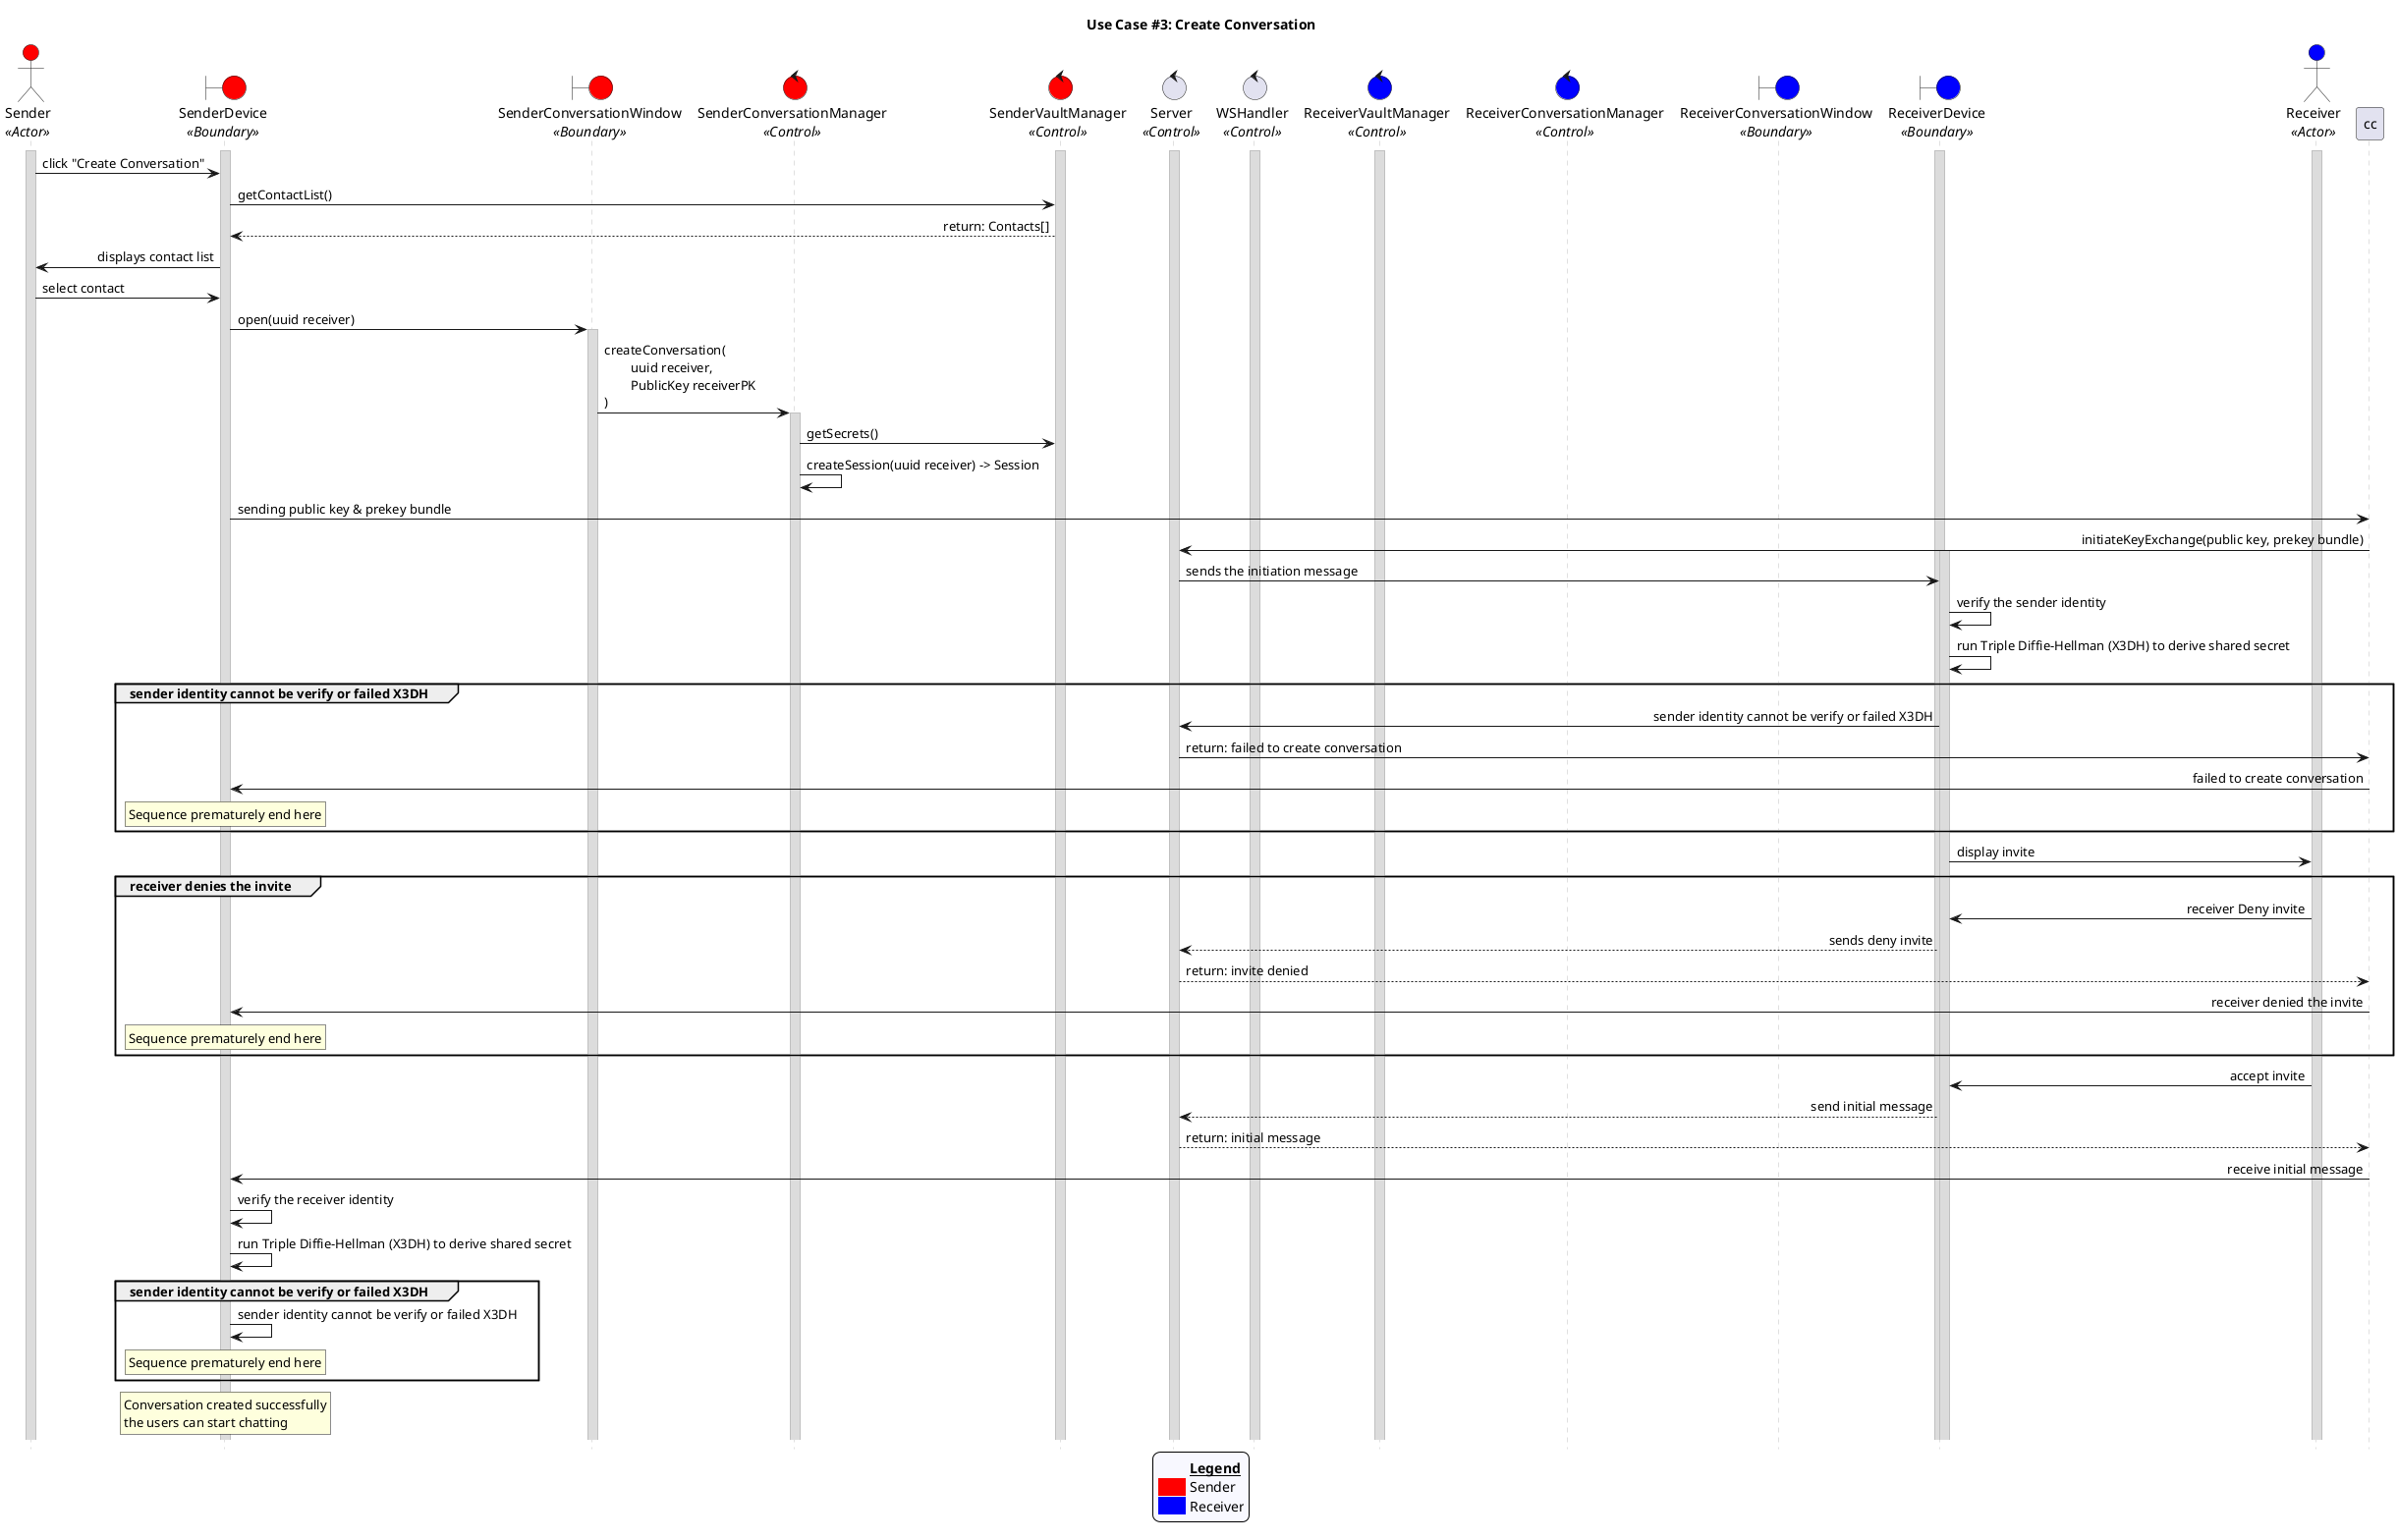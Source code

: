 @startuml uc03
title "Use Case #3: Create Conversation"

'Styling goes here
hide footbox
skinparam stereotypePosition bottom
skinparam sequenceMessageAlign direction
skinparam sequence {
	LifeLineBorderColor #Silver
	LifeLineBackgroundColor #Gainsboro
}

'Add a legend plus styling
skinparam legend {
	backgroundColor #GhostWhite
	entrySeparator #GhostWhite
}

legend bottom
	<#GhostWhite,#GhostWhite>|	|= __Legend__ |
	|<#red> | Sender|
	|<#blue> | Receiver|
endlegend

'Setup the objects involved here
actor Sender as s <<Actor>> #red
boundary SenderDevice as sd <<Boundary>> #red
boundary SenderConversationWindow as scw <<Boundary>> #red
control SenderConversationManager as scm <<Control>> #red
control SenderVaultManager as svm <<Control>> #red
control Server as srv <<Control>>
control WSHandler as ws <<Control>>
control ReceiverVaultManager as rvm <<Control>> #blue
control ReceiverConversationManager as rcm <<Control>> #blue
boundary ReceiverConversationWindow as rcw <<Boundary>> #blue
boundary ReceiverDevice as rd <<Boundary>> #blue
actor Receiver as r <<Actor>> #blue

'Setup persistent objects here
activate s
activate sd
activate svm
activate srv
activate ws
activate rvm
activate rd
activate r

'--- FLOW OF CONTROL STARTS HERE ---
'Sender press creates conversation and select the user from the contact list. The sender's vault manager gets the user's details.
s -> sd: click "Create Conversation"
sd -> svm: getContactList()
svm --> sd: return: Contacts[]
sd -> s: displays contact list
s -> sd: select contact

'Sender's device creates a new conversation handler and window and performs the first steps of the cryptographic key exchange operation.
sd -> scw: open(uuid receiver)
activate scw
scw -> scm: createConversation(\n\tuuid receiver, \n\tPublicKey receiverPK\n)
activate scm
scm -> svm: getSecrets()
scm -> scm: createSession(uuid receiver) -> Session


'---------------------------------------------------

' Sender device sends the public key and prekey bundle to the server
sd -> cc: sending public key & prekey bundle
cc -> srv: initiateKeyExchange(public key, prekey bundle)

' Server sends the initiation message to the receiver device and receiver device verifies the sender identity
activate rd
srv -> rd: sends the initiation message
rd -> rd: verify the sender identity
rd -> rd: run Triple Diffie-Hellman (X3DH) to derive shared secret

' Failed Case: Sender identity cannot be verify or failed X3DH
group sender identity cannot be verify or failed X3DH
	rd -> srv: sender identity cannot be verify or failed X3DH
	srv -> cc: return: failed to create conversation
	cc -> sd: failed to create conversation
	rnote over sd
	Sequence prematurely end here
	end note
end

' Default case: Sender identity verified and X3DH success
rd -> r: display invite

' Failed Case: Receiver denies the invite
group receiver denies the invite
	r -> rd: receiver Deny invite
	rd --> srv: sends deny invite
	srv --> cc: return: invite denied
	cc -> sd: receiver denied the invite
	rnote over sd
	Sequence prematurely end here
	end note
end

' Receiver accepts the invite
r -> rd: accept invite
rd --> srv: send initial message
srv --> cc: return: initial message
cc -> sd: receive initial message

' Sender device receives the initial message and verify the receiver identity
sd -> sd: verify the receiver identity
sd -> sd: run Triple Diffie-Hellman (X3DH) to derive shared secret

' Failed Case: Receiver identity cannot be verify or failed X3DH
group sender identity cannot be verify or failed X3DH
	sd -> sd: sender identity cannot be verify or failed X3DH
	rnote over sd
	Sequence prematurely end here
	end note
end

rnote over sd
  Conversation created successfully
  the users can start chatting
end note

'--- FLOW OF CONTROL ENDS HERE   ---
@enduml
